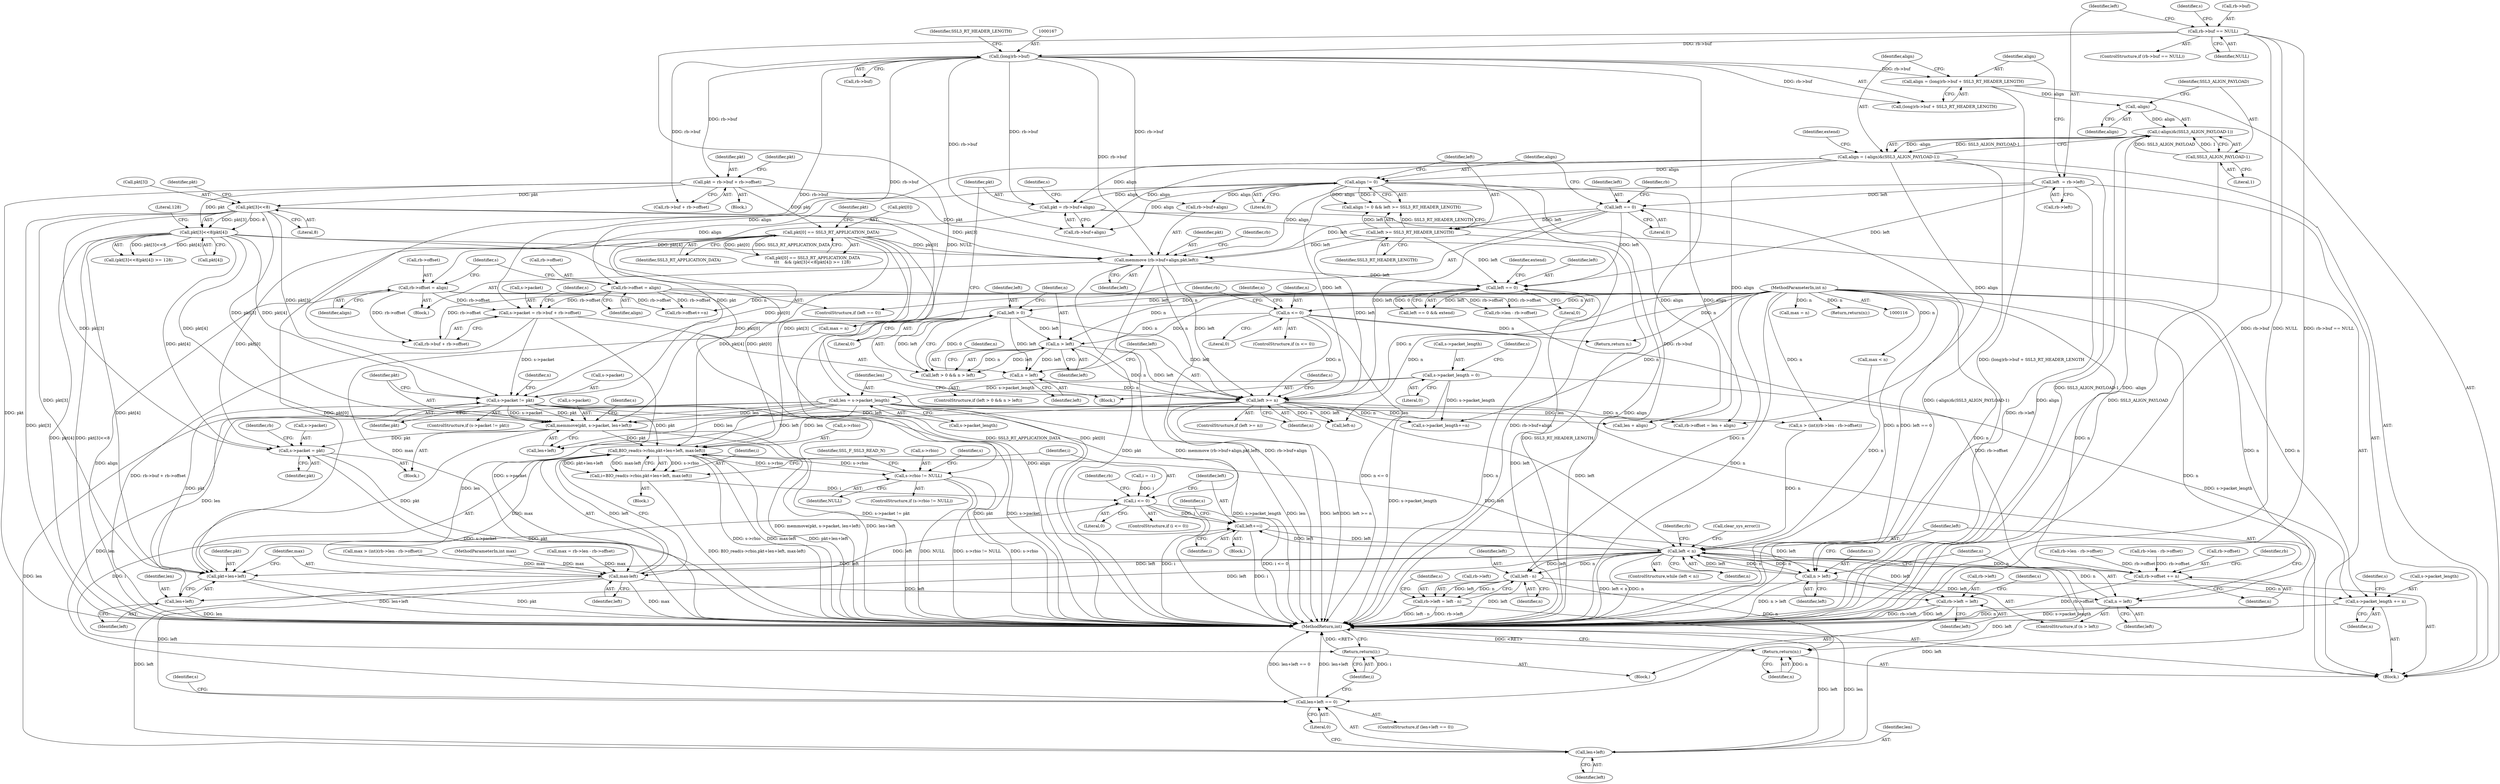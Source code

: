 digraph "0_openssl_feba02f3919495e1b960c33ba849e10e77d0785d_0@API" {
"1000326" [label="(Call,memmove(pkt, s->packet, len+left))"];
"1000220" [label="(Call,pkt[3]<<8|pkt[4])"];
"1000221" [label="(Call,pkt[3]<<8)"];
"1000203" [label="(Call,pkt = rb->buf + rb->offset)"];
"1000166" [label="(Call,(long)rb->buf)"];
"1000146" [label="(Call,rb->buf == NULL)"];
"1000320" [label="(Call,s->packet != pkt)"];
"1000244" [label="(Call,s->packet = rb->buf + rb->offset)"];
"1000239" [label="(Call,rb->offset = align)"];
"1000196" [label="(Call,align != 0)"];
"1000172" [label="(Call,align = (-align)&(SSL3_ALIGN_PAYLOAD-1))"];
"1000174" [label="(Call,(-align)&(SSL3_ALIGN_PAYLOAD-1))"];
"1000175" [label="(Call,-align)"];
"1000163" [label="(Call,align = (long)rb->buf + SSL3_RT_HEADER_LENGTH)"];
"1000177" [label="(Call,SSL3_ALIGN_PAYLOAD-1)"];
"1000188" [label="(Call,rb->offset = align)"];
"1000312" [label="(Call,pkt = rb->buf+align)"];
"1000214" [label="(Call,pkt[0] == SSL3_RT_APPLICATION_DATA)"];
"1000307" [label="(Call,len = s->packet_length)"];
"1000255" [label="(Call,s->packet_length = 0)"];
"1000284" [label="(Call,left >= n)"];
"1000158" [label="(Call,left  = rb->left)"];
"1000185" [label="(Call,left == 0)"];
"1000274" [label="(Call,left > 0)"];
"1000266" [label="(Call,left == 0)"];
"1000199" [label="(Call,left >= SSL3_RT_HEADER_LENGTH)"];
"1000231" [label="(Call,memmove (rb->buf+align,pkt,left))"];
"1000277" [label="(Call,n > left)"];
"1000132" [label="(Call,n <= 0)"];
"1000118" [label="(MethodParameterIn,int n)"];
"1000280" [label="(Call,n = left)"];
"1000334" [label="(Call,s->packet = pkt)"];
"1000423" [label="(Call,BIO_read(s->rbio,pkt+len+left, max-left))"];
"1000410" [label="(Call,s->rbio != NULL)"];
"1000421" [label="(Call,i=BIO_read(s->rbio,pkt+len+left, max-left))"];
"1000445" [label="(Call,i <= 0)"];
"1000472" [label="(Return,return(i);)"];
"1000474" [label="(Call,left+=i)"];
"1000404" [label="(Call,left < n)"];
"1000427" [label="(Call,pkt+len+left)"];
"1000429" [label="(Call,len+left)"];
"1000432" [label="(Call,max-left)"];
"1000449" [label="(Call,rb->left = left)"];
"1000465" [label="(Call,len+left == 0)"];
"1000466" [label="(Call,len+left)"];
"1000482" [label="(Call,n > left)"];
"1000485" [label="(Call,n = left)"];
"1000488" [label="(Call,rb->offset += n)"];
"1000497" [label="(Call,left - n)"];
"1000493" [label="(Call,rb->left = left - n)"];
"1000500" [label="(Call,s->packet_length += n)"];
"1000510" [label="(Return,return(n);)"];
"1000166" [label="(Call,(long)rb->buf)"];
"1000219" [label="(Call,(pkt[3]<<8|pkt[4]) >= 128)"];
"1000489" [label="(Call,rb->offset)"];
"1000121" [label="(Block,)"];
"1000321" [label="(Call,s->packet)"];
"1000272" [label="(ControlStructure,if (left > 0 && n > left))"];
"1000484" [label="(Identifier,left)"];
"1000203" [label="(Call,pkt = rb->buf + rb->offset)"];
"1000221" [label="(Call,pkt[3]<<8)"];
"1000248" [label="(Call,rb->buf + rb->offset)"];
"1000500" [label="(Call,s->packet_length += n)"];
"1000481" [label="(ControlStructure,if (n > left))"];
"1000343" [label="(Call,len + align)"];
"1000168" [label="(Call,rb->buf)"];
"1000218" [label="(Identifier,SSL3_RT_APPLICATION_DATA)"];
"1000246" [label="(Identifier,s)"];
"1000214" [label="(Call,pkt[0] == SSL3_RT_APPLICATION_DATA)"];
"1000438" [label="(Identifier,SSL_F_SSL3_READ_N)"];
"1000383" [label="(Call,max > (int)(rb->len - rb->offset))"];
"1000450" [label="(Call,rb->left)"];
"1000501" [label="(Call,s->packet_length)"];
"1000262" [label="(Identifier,s)"];
"1000189" [label="(Call,rb->offset)"];
"1000192" [label="(Identifier,align)"];
"1000290" [label="(Identifier,s)"];
"1000424" [label="(Call,s->rbio)"];
"1000475" [label="(Identifier,left)"];
"1000408" [label="(Call,clear_sys_error())"];
"1000379" [label="(Call,max = n)"];
"1000135" [label="(Return,return n;)"];
"1000331" [label="(Call,len+left)"];
"1000313" [label="(Identifier,pkt)"];
"1000277" [label="(Call,n > left)"];
"1000351" [label="(Call,rb->len - rb->offset)"];
"1000118" [label="(MethodParameterIn,int n)"];
"1000428" [label="(Identifier,pkt)"];
"1000495" [label="(Identifier,rb)"];
"1000326" [label="(Call,memmove(pkt, s->packet, len+left))"];
"1000238" [label="(Identifier,left)"];
"1000407" [label="(Block,)"];
"1000195" [label="(Call,align != 0 && left >= SSL3_RT_HEADER_LENGTH)"];
"1000165" [label="(Call,(long)rb->buf + SSL3_RT_HEADER_LENGTH)"];
"1000429" [label="(Call,len+left)"];
"1000132" [label="(Call,n <= 0)"];
"1000510" [label="(Return,return(n);)"];
"1000178" [label="(Identifier,SSL3_ALIGN_PAYLOAD)"];
"1000164" [label="(Identifier,align)"];
"1000415" [label="(Block,)"];
"1000307" [label="(Call,len = s->packet_length)"];
"1000410" [label="(Call,s->rbio != NULL)"];
"1000134" [label="(Literal,0)"];
"1000370" [label="(Call,max = n)"];
"1000308" [label="(Identifier,len)"];
"1000226" [label="(Call,pkt[4])"];
"1000320" [label="(Call,s->packet != pkt)"];
"1000284" [label="(Call,left >= n)"];
"1000197" [label="(Identifier,align)"];
"1000268" [label="(Literal,0)"];
"1000414" [label="(Identifier,NULL)"];
"1000187" [label="(Literal,0)"];
"1000482" [label="(Call,n > left)"];
"1000177" [label="(Call,SSL3_ALIGN_PAYLOAD-1)"];
"1000322" [label="(Identifier,s)"];
"1000146" [label="(Call,rb->buf == NULL)"];
"1000464" [label="(ControlStructure,if (len+left == 0))"];
"1000259" [label="(Literal,0)"];
"1000446" [label="(Identifier,i)"];
"1000244" [label="(Call,s->packet = rb->buf + rb->offset)"];
"1000220" [label="(Call,pkt[3]<<8|pkt[4])"];
"1000237" [label="(Identifier,pkt)"];
"1000468" [label="(Identifier,left)"];
"1000240" [label="(Call,rb->offset)"];
"1000394" [label="(Call,max = rb->len - rb->offset)"];
"1000171" [label="(Identifier,SSL3_RT_HEADER_LENGTH)"];
"1000451" [label="(Identifier,rb)"];
"1000403" [label="(ControlStructure,while (left < n))"];
"1000172" [label="(Call,align = (-align)&(SSL3_ALIGN_PAYLOAD-1))"];
"1000158" [label="(Call,left  = rb->left)"];
"1000279" [label="(Identifier,left)"];
"1000241" [label="(Identifier,rb)"];
"1000406" [label="(Identifier,n)"];
"1000504" [label="(Identifier,n)"];
"1000282" [label="(Identifier,left)"];
"1000348" [label="(Identifier,n)"];
"1000182" [label="(Identifier,extend)"];
"1000183" [label="(Block,)"];
"1000405" [label="(Identifier,left)"];
"1000200" [label="(Identifier,left)"];
"1000184" [label="(ControlStructure,if (left == 0))"];
"1000433" [label="(Identifier,max)"];
"1000336" [label="(Identifier,s)"];
"1000257" [label="(Identifier,s)"];
"1000205" [label="(Call,rb->buf + rb->offset)"];
"1000256" [label="(Call,s->packet_length)"];
"1000473" [label="(Identifier,i)"];
"1000245" [label="(Call,s->packet)"];
"1000431" [label="(Identifier,left)"];
"1000136" [label="(Identifier,n)"];
"1000492" [label="(Identifier,n)"];
"1000131" [label="(ControlStructure,if (n <= 0))"];
"1000488" [label="(Call,rb->offset += n)"];
"1000186" [label="(Identifier,left)"];
"1000297" [label="(Call,left-n)"];
"1000411" [label="(Call,s->rbio)"];
"1000327" [label="(Identifier,pkt)"];
"1000497" [label="(Call,left - n)"];
"1000469" [label="(Literal,0)"];
"1000300" [label="(Call,rb->offset+=n)"];
"1000154" [label="(Identifier,s)"];
"1000239" [label="(Call,rb->offset = align)"];
"1000278" [label="(Identifier,n)"];
"1000507" [label="(Identifier,s)"];
"1000335" [label="(Call,s->packet)"];
"1000309" [label="(Call,s->packet_length)"];
"1000266" [label="(Call,left == 0)"];
"1000190" [label="(Identifier,rb)"];
"1000305" [label="(Return,return(n);)"];
"1000324" [label="(Identifier,pkt)"];
"1000467" [label="(Identifier,len)"];
"1000490" [label="(Identifier,rb)"];
"1000150" [label="(Identifier,NULL)"];
"1000444" [label="(ControlStructure,if (i <= 0))"];
"1000276" [label="(Literal,0)"];
"1000179" [label="(Literal,1)"];
"1000325" [label="(Block,)"];
"1000449" [label="(Call,rb->left = left)"];
"1000227" [label="(Identifier,pkt)"];
"1000160" [label="(Call,rb->left)"];
"1000201" [label="(Identifier,SSL3_RT_HEADER_LENGTH)"];
"1000196" [label="(Call,align != 0)"];
"1000288" [label="(Call,s->packet_length+=n)"];
"1000243" [label="(Identifier,align)"];
"1000494" [label="(Call,rb->left)"];
"1000404" [label="(Call,left < n)"];
"1000341" [label="(Identifier,rb)"];
"1000199" [label="(Call,left >= SSL3_RT_HEADER_LENGTH)"];
"1000119" [label="(MethodParameterIn,int max)"];
"1000273" [label="(Call,left > 0 && n > left)"];
"1000422" [label="(Identifier,i)"];
"1000176" [label="(Identifier,align)"];
"1000204" [label="(Identifier,pkt)"];
"1000275" [label="(Identifier,left)"];
"1000231" [label="(Call,memmove (rb->buf+align,pkt,left))"];
"1000338" [label="(Identifier,pkt)"];
"1000502" [label="(Identifier,s)"];
"1000174" [label="(Call,(-align)&(SSL3_ALIGN_PAYLOAD-1))"];
"1000487" [label="(Identifier,left)"];
"1000215" [label="(Call,pkt[0])"];
"1000223" [label="(Identifier,pkt)"];
"1000225" [label="(Literal,8)"];
"1000472" [label="(Return,return(i);)"];
"1000185" [label="(Call,left == 0)"];
"1000476" [label="(Identifier,i)"];
"1000471" [label="(Identifier,s)"];
"1000483" [label="(Identifier,n)"];
"1000312" [label="(Call,pkt = rb->buf+align)"];
"1000147" [label="(Call,rb->buf)"];
"1000145" [label="(ControlStructure,if (rb->buf == NULL))"];
"1000188" [label="(Call,rb->offset = align)"];
"1000222" [label="(Call,pkt[3])"];
"1000493" [label="(Call,rb->left = left - n)"];
"1000280" [label="(Call,n = left)"];
"1000440" [label="(Call,i = -1)"];
"1000175" [label="(Call,-align)"];
"1000418" [label="(Identifier,s)"];
"1000453" [label="(Identifier,left)"];
"1000434" [label="(Identifier,left)"];
"1000347" [label="(Call,n > (int)(rb->len - rb->offset))"];
"1000387" [label="(Call,rb->len - rb->offset)"];
"1000474" [label="(Call,left+=i)"];
"1000458" [label="(Identifier,s)"];
"1000202" [label="(Block,)"];
"1000448" [label="(Block,)"];
"1000396" [label="(Call,rb->len - rb->offset)"];
"1000163" [label="(Call,align = (long)rb->buf + SSL3_RT_HEADER_LENGTH)"];
"1000173" [label="(Identifier,align)"];
"1000430" [label="(Identifier,len)"];
"1000230" [label="(Block,)"];
"1000229" [label="(Literal,128)"];
"1000213" [label="(Call,pkt[0] == SSL3_RT_APPLICATION_DATA\n\t\t\t    && (pkt[3]<<8|pkt[4]) >= 128)"];
"1000232" [label="(Call,rb->buf+align)"];
"1000285" [label="(Identifier,left)"];
"1000216" [label="(Identifier,pkt)"];
"1000466" [label="(Call,len+left)"];
"1000267" [label="(Identifier,left)"];
"1000432" [label="(Call,max-left)"];
"1000465" [label="(Call,len+left == 0)"];
"1000485" [label="(Call,n = left)"];
"1000486" [label="(Identifier,n)"];
"1000334" [label="(Call,s->packet = pkt)"];
"1000283" [label="(ControlStructure,if (left >= n))"];
"1000511" [label="(Identifier,n)"];
"1000255" [label="(Call,s->packet_length = 0)"];
"1000159" [label="(Identifier,left)"];
"1000376" [label="(Call,max < n)"];
"1000314" [label="(Call,rb->buf+align)"];
"1000269" [label="(Identifier,extend)"];
"1000447" [label="(Literal,0)"];
"1000479" [label="(Identifier,s)"];
"1000427" [label="(Call,pkt+len+left)"];
"1000274" [label="(Call,left > 0)"];
"1000133" [label="(Identifier,n)"];
"1000499" [label="(Identifier,n)"];
"1000498" [label="(Identifier,left)"];
"1000423" [label="(Call,BIO_read(s->rbio,pkt+len+left, max-left))"];
"1000281" [label="(Identifier,n)"];
"1000339" [label="(Call,rb->offset = len + align)"];
"1000512" [label="(MethodReturn,int)"];
"1000421" [label="(Call,i=BIO_read(s->rbio,pkt+len+left, max-left))"];
"1000286" [label="(Identifier,n)"];
"1000328" [label="(Call,s->packet)"];
"1000198" [label="(Literal,0)"];
"1000265" [label="(Call,left == 0 && extend)"];
"1000138" [label="(Identifier,rb)"];
"1000445" [label="(Call,i <= 0)"];
"1000319" [label="(ControlStructure,if (s->packet != pkt))"];
"1000409" [label="(ControlStructure,if (s->rbio != NULL))"];
"1000326" -> "1000325"  [label="AST: "];
"1000326" -> "1000331"  [label="CFG: "];
"1000327" -> "1000326"  [label="AST: "];
"1000328" -> "1000326"  [label="AST: "];
"1000331" -> "1000326"  [label="AST: "];
"1000336" -> "1000326"  [label="CFG: "];
"1000326" -> "1000512"  [label="DDG: memmove(pkt, s->packet, len+left)"];
"1000326" -> "1000512"  [label="DDG: len+left"];
"1000220" -> "1000326"  [label="DDG: pkt[4]"];
"1000221" -> "1000326"  [label="DDG: pkt[3]"];
"1000320" -> "1000326"  [label="DDG: pkt"];
"1000320" -> "1000326"  [label="DDG: s->packet"];
"1000214" -> "1000326"  [label="DDG: pkt[0]"];
"1000307" -> "1000326"  [label="DDG: len"];
"1000284" -> "1000326"  [label="DDG: left"];
"1000326" -> "1000334"  [label="DDG: pkt"];
"1000326" -> "1000423"  [label="DDG: pkt"];
"1000326" -> "1000427"  [label="DDG: pkt"];
"1000220" -> "1000219"  [label="AST: "];
"1000220" -> "1000226"  [label="CFG: "];
"1000221" -> "1000220"  [label="AST: "];
"1000226" -> "1000220"  [label="AST: "];
"1000229" -> "1000220"  [label="CFG: "];
"1000220" -> "1000512"  [label="DDG: pkt[3]<<8"];
"1000220" -> "1000512"  [label="DDG: pkt[4]"];
"1000220" -> "1000219"  [label="DDG: pkt[3]<<8"];
"1000220" -> "1000219"  [label="DDG: pkt[4]"];
"1000221" -> "1000220"  [label="DDG: pkt[3]"];
"1000221" -> "1000220"  [label="DDG: 8"];
"1000203" -> "1000220"  [label="DDG: pkt"];
"1000220" -> "1000231"  [label="DDG: pkt[4]"];
"1000220" -> "1000320"  [label="DDG: pkt[4]"];
"1000220" -> "1000334"  [label="DDG: pkt[4]"];
"1000220" -> "1000423"  [label="DDG: pkt[4]"];
"1000220" -> "1000427"  [label="DDG: pkt[4]"];
"1000221" -> "1000225"  [label="CFG: "];
"1000222" -> "1000221"  [label="AST: "];
"1000225" -> "1000221"  [label="AST: "];
"1000227" -> "1000221"  [label="CFG: "];
"1000221" -> "1000512"  [label="DDG: pkt[3]"];
"1000203" -> "1000221"  [label="DDG: pkt"];
"1000221" -> "1000231"  [label="DDG: pkt[3]"];
"1000221" -> "1000320"  [label="DDG: pkt[3]"];
"1000221" -> "1000334"  [label="DDG: pkt[3]"];
"1000221" -> "1000423"  [label="DDG: pkt[3]"];
"1000221" -> "1000427"  [label="DDG: pkt[3]"];
"1000203" -> "1000202"  [label="AST: "];
"1000203" -> "1000205"  [label="CFG: "];
"1000204" -> "1000203"  [label="AST: "];
"1000205" -> "1000203"  [label="AST: "];
"1000216" -> "1000203"  [label="CFG: "];
"1000203" -> "1000512"  [label="DDG: pkt"];
"1000166" -> "1000203"  [label="DDG: rb->buf"];
"1000203" -> "1000214"  [label="DDG: pkt"];
"1000203" -> "1000231"  [label="DDG: pkt"];
"1000166" -> "1000165"  [label="AST: "];
"1000166" -> "1000168"  [label="CFG: "];
"1000167" -> "1000166"  [label="AST: "];
"1000168" -> "1000166"  [label="AST: "];
"1000171" -> "1000166"  [label="CFG: "];
"1000166" -> "1000512"  [label="DDG: rb->buf"];
"1000166" -> "1000163"  [label="DDG: rb->buf"];
"1000166" -> "1000165"  [label="DDG: rb->buf"];
"1000146" -> "1000166"  [label="DDG: rb->buf"];
"1000166" -> "1000205"  [label="DDG: rb->buf"];
"1000166" -> "1000231"  [label="DDG: rb->buf"];
"1000166" -> "1000232"  [label="DDG: rb->buf"];
"1000166" -> "1000244"  [label="DDG: rb->buf"];
"1000166" -> "1000248"  [label="DDG: rb->buf"];
"1000166" -> "1000312"  [label="DDG: rb->buf"];
"1000166" -> "1000314"  [label="DDG: rb->buf"];
"1000146" -> "1000145"  [label="AST: "];
"1000146" -> "1000150"  [label="CFG: "];
"1000147" -> "1000146"  [label="AST: "];
"1000150" -> "1000146"  [label="AST: "];
"1000154" -> "1000146"  [label="CFG: "];
"1000159" -> "1000146"  [label="CFG: "];
"1000146" -> "1000512"  [label="DDG: NULL"];
"1000146" -> "1000512"  [label="DDG: rb->buf == NULL"];
"1000146" -> "1000512"  [label="DDG: rb->buf"];
"1000146" -> "1000410"  [label="DDG: NULL"];
"1000320" -> "1000319"  [label="AST: "];
"1000320" -> "1000324"  [label="CFG: "];
"1000321" -> "1000320"  [label="AST: "];
"1000324" -> "1000320"  [label="AST: "];
"1000327" -> "1000320"  [label="CFG: "];
"1000348" -> "1000320"  [label="CFG: "];
"1000320" -> "1000512"  [label="DDG: pkt"];
"1000320" -> "1000512"  [label="DDG: s->packet"];
"1000320" -> "1000512"  [label="DDG: s->packet != pkt"];
"1000244" -> "1000320"  [label="DDG: s->packet"];
"1000312" -> "1000320"  [label="DDG: pkt"];
"1000214" -> "1000320"  [label="DDG: pkt[0]"];
"1000320" -> "1000423"  [label="DDG: pkt"];
"1000320" -> "1000427"  [label="DDG: pkt"];
"1000244" -> "1000183"  [label="AST: "];
"1000244" -> "1000248"  [label="CFG: "];
"1000245" -> "1000244"  [label="AST: "];
"1000248" -> "1000244"  [label="AST: "];
"1000257" -> "1000244"  [label="CFG: "];
"1000244" -> "1000512"  [label="DDG: rb->buf + rb->offset"];
"1000244" -> "1000512"  [label="DDG: s->packet"];
"1000239" -> "1000244"  [label="DDG: rb->offset"];
"1000188" -> "1000244"  [label="DDG: rb->offset"];
"1000239" -> "1000230"  [label="AST: "];
"1000239" -> "1000243"  [label="CFG: "];
"1000240" -> "1000239"  [label="AST: "];
"1000243" -> "1000239"  [label="AST: "];
"1000246" -> "1000239"  [label="CFG: "];
"1000239" -> "1000512"  [label="DDG: align"];
"1000196" -> "1000239"  [label="DDG: align"];
"1000239" -> "1000248"  [label="DDG: rb->offset"];
"1000239" -> "1000300"  [label="DDG: rb->offset"];
"1000239" -> "1000351"  [label="DDG: rb->offset"];
"1000196" -> "1000195"  [label="AST: "];
"1000196" -> "1000198"  [label="CFG: "];
"1000197" -> "1000196"  [label="AST: "];
"1000198" -> "1000196"  [label="AST: "];
"1000200" -> "1000196"  [label="CFG: "];
"1000195" -> "1000196"  [label="CFG: "];
"1000196" -> "1000512"  [label="DDG: align"];
"1000196" -> "1000195"  [label="DDG: align"];
"1000196" -> "1000195"  [label="DDG: 0"];
"1000172" -> "1000196"  [label="DDG: align"];
"1000196" -> "1000231"  [label="DDG: align"];
"1000196" -> "1000232"  [label="DDG: align"];
"1000196" -> "1000312"  [label="DDG: align"];
"1000196" -> "1000314"  [label="DDG: align"];
"1000196" -> "1000339"  [label="DDG: align"];
"1000196" -> "1000343"  [label="DDG: align"];
"1000172" -> "1000121"  [label="AST: "];
"1000172" -> "1000174"  [label="CFG: "];
"1000173" -> "1000172"  [label="AST: "];
"1000174" -> "1000172"  [label="AST: "];
"1000182" -> "1000172"  [label="CFG: "];
"1000172" -> "1000512"  [label="DDG: align"];
"1000172" -> "1000512"  [label="DDG: (-align)&(SSL3_ALIGN_PAYLOAD-1)"];
"1000174" -> "1000172"  [label="DDG: -align"];
"1000174" -> "1000172"  [label="DDG: SSL3_ALIGN_PAYLOAD-1"];
"1000172" -> "1000188"  [label="DDG: align"];
"1000172" -> "1000312"  [label="DDG: align"];
"1000172" -> "1000314"  [label="DDG: align"];
"1000172" -> "1000339"  [label="DDG: align"];
"1000172" -> "1000343"  [label="DDG: align"];
"1000174" -> "1000177"  [label="CFG: "];
"1000175" -> "1000174"  [label="AST: "];
"1000177" -> "1000174"  [label="AST: "];
"1000174" -> "1000512"  [label="DDG: SSL3_ALIGN_PAYLOAD-1"];
"1000174" -> "1000512"  [label="DDG: -align"];
"1000175" -> "1000174"  [label="DDG: align"];
"1000177" -> "1000174"  [label="DDG: SSL3_ALIGN_PAYLOAD"];
"1000177" -> "1000174"  [label="DDG: 1"];
"1000175" -> "1000176"  [label="CFG: "];
"1000176" -> "1000175"  [label="AST: "];
"1000178" -> "1000175"  [label="CFG: "];
"1000163" -> "1000175"  [label="DDG: align"];
"1000163" -> "1000121"  [label="AST: "];
"1000163" -> "1000165"  [label="CFG: "];
"1000164" -> "1000163"  [label="AST: "];
"1000165" -> "1000163"  [label="AST: "];
"1000173" -> "1000163"  [label="CFG: "];
"1000163" -> "1000512"  [label="DDG: (long)rb->buf + SSL3_RT_HEADER_LENGTH"];
"1000177" -> "1000179"  [label="CFG: "];
"1000178" -> "1000177"  [label="AST: "];
"1000179" -> "1000177"  [label="AST: "];
"1000177" -> "1000512"  [label="DDG: SSL3_ALIGN_PAYLOAD"];
"1000188" -> "1000184"  [label="AST: "];
"1000188" -> "1000192"  [label="CFG: "];
"1000189" -> "1000188"  [label="AST: "];
"1000192" -> "1000188"  [label="AST: "];
"1000246" -> "1000188"  [label="CFG: "];
"1000188" -> "1000512"  [label="DDG: align"];
"1000188" -> "1000248"  [label="DDG: rb->offset"];
"1000188" -> "1000300"  [label="DDG: rb->offset"];
"1000188" -> "1000351"  [label="DDG: rb->offset"];
"1000312" -> "1000121"  [label="AST: "];
"1000312" -> "1000314"  [label="CFG: "];
"1000313" -> "1000312"  [label="AST: "];
"1000314" -> "1000312"  [label="AST: "];
"1000322" -> "1000312"  [label="CFG: "];
"1000312" -> "1000512"  [label="DDG: rb->buf+align"];
"1000214" -> "1000213"  [label="AST: "];
"1000214" -> "1000218"  [label="CFG: "];
"1000215" -> "1000214"  [label="AST: "];
"1000218" -> "1000214"  [label="AST: "];
"1000223" -> "1000214"  [label="CFG: "];
"1000213" -> "1000214"  [label="CFG: "];
"1000214" -> "1000512"  [label="DDG: SSL3_RT_APPLICATION_DATA"];
"1000214" -> "1000512"  [label="DDG: pkt[0]"];
"1000214" -> "1000213"  [label="DDG: pkt[0]"];
"1000214" -> "1000213"  [label="DDG: SSL3_RT_APPLICATION_DATA"];
"1000214" -> "1000231"  [label="DDG: pkt[0]"];
"1000214" -> "1000334"  [label="DDG: pkt[0]"];
"1000214" -> "1000423"  [label="DDG: pkt[0]"];
"1000214" -> "1000427"  [label="DDG: pkt[0]"];
"1000307" -> "1000121"  [label="AST: "];
"1000307" -> "1000309"  [label="CFG: "];
"1000308" -> "1000307"  [label="AST: "];
"1000309" -> "1000307"  [label="AST: "];
"1000313" -> "1000307"  [label="CFG: "];
"1000307" -> "1000512"  [label="DDG: s->packet_length"];
"1000307" -> "1000512"  [label="DDG: len"];
"1000255" -> "1000307"  [label="DDG: s->packet_length"];
"1000307" -> "1000331"  [label="DDG: len"];
"1000307" -> "1000339"  [label="DDG: len"];
"1000307" -> "1000343"  [label="DDG: len"];
"1000307" -> "1000423"  [label="DDG: len"];
"1000307" -> "1000427"  [label="DDG: len"];
"1000307" -> "1000429"  [label="DDG: len"];
"1000307" -> "1000465"  [label="DDG: len"];
"1000307" -> "1000466"  [label="DDG: len"];
"1000255" -> "1000183"  [label="AST: "];
"1000255" -> "1000259"  [label="CFG: "];
"1000256" -> "1000255"  [label="AST: "];
"1000259" -> "1000255"  [label="AST: "];
"1000262" -> "1000255"  [label="CFG: "];
"1000255" -> "1000512"  [label="DDG: s->packet_length"];
"1000255" -> "1000288"  [label="DDG: s->packet_length"];
"1000255" -> "1000500"  [label="DDG: s->packet_length"];
"1000284" -> "1000283"  [label="AST: "];
"1000284" -> "1000286"  [label="CFG: "];
"1000285" -> "1000284"  [label="AST: "];
"1000286" -> "1000284"  [label="AST: "];
"1000290" -> "1000284"  [label="CFG: "];
"1000308" -> "1000284"  [label="CFG: "];
"1000284" -> "1000512"  [label="DDG: left"];
"1000284" -> "1000512"  [label="DDG: left >= n"];
"1000158" -> "1000284"  [label="DDG: left"];
"1000185" -> "1000284"  [label="DDG: left"];
"1000274" -> "1000284"  [label="DDG: left"];
"1000199" -> "1000284"  [label="DDG: left"];
"1000231" -> "1000284"  [label="DDG: left"];
"1000277" -> "1000284"  [label="DDG: left"];
"1000277" -> "1000284"  [label="DDG: n"];
"1000132" -> "1000284"  [label="DDG: n"];
"1000280" -> "1000284"  [label="DDG: n"];
"1000118" -> "1000284"  [label="DDG: n"];
"1000284" -> "1000288"  [label="DDG: n"];
"1000284" -> "1000297"  [label="DDG: left"];
"1000284" -> "1000297"  [label="DDG: n"];
"1000284" -> "1000331"  [label="DDG: left"];
"1000284" -> "1000347"  [label="DDG: n"];
"1000284" -> "1000404"  [label="DDG: left"];
"1000158" -> "1000121"  [label="AST: "];
"1000158" -> "1000160"  [label="CFG: "];
"1000159" -> "1000158"  [label="AST: "];
"1000160" -> "1000158"  [label="AST: "];
"1000164" -> "1000158"  [label="CFG: "];
"1000158" -> "1000512"  [label="DDG: rb->left"];
"1000158" -> "1000185"  [label="DDG: left"];
"1000158" -> "1000266"  [label="DDG: left"];
"1000185" -> "1000184"  [label="AST: "];
"1000185" -> "1000187"  [label="CFG: "];
"1000186" -> "1000185"  [label="AST: "];
"1000187" -> "1000185"  [label="AST: "];
"1000190" -> "1000185"  [label="CFG: "];
"1000197" -> "1000185"  [label="CFG: "];
"1000185" -> "1000512"  [label="DDG: left == 0"];
"1000185" -> "1000199"  [label="DDG: left"];
"1000185" -> "1000231"  [label="DDG: left"];
"1000185" -> "1000266"  [label="DDG: left"];
"1000274" -> "1000273"  [label="AST: "];
"1000274" -> "1000276"  [label="CFG: "];
"1000275" -> "1000274"  [label="AST: "];
"1000276" -> "1000274"  [label="AST: "];
"1000278" -> "1000274"  [label="CFG: "];
"1000273" -> "1000274"  [label="CFG: "];
"1000274" -> "1000273"  [label="DDG: left"];
"1000274" -> "1000273"  [label="DDG: 0"];
"1000266" -> "1000274"  [label="DDG: left"];
"1000274" -> "1000277"  [label="DDG: left"];
"1000274" -> "1000280"  [label="DDG: left"];
"1000266" -> "1000265"  [label="AST: "];
"1000266" -> "1000268"  [label="CFG: "];
"1000267" -> "1000266"  [label="AST: "];
"1000268" -> "1000266"  [label="AST: "];
"1000269" -> "1000266"  [label="CFG: "];
"1000265" -> "1000266"  [label="CFG: "];
"1000266" -> "1000512"  [label="DDG: left"];
"1000266" -> "1000265"  [label="DDG: left"];
"1000266" -> "1000265"  [label="DDG: 0"];
"1000199" -> "1000266"  [label="DDG: left"];
"1000231" -> "1000266"  [label="DDG: left"];
"1000199" -> "1000195"  [label="AST: "];
"1000199" -> "1000201"  [label="CFG: "];
"1000200" -> "1000199"  [label="AST: "];
"1000201" -> "1000199"  [label="AST: "];
"1000195" -> "1000199"  [label="CFG: "];
"1000199" -> "1000512"  [label="DDG: SSL3_RT_HEADER_LENGTH"];
"1000199" -> "1000195"  [label="DDG: left"];
"1000199" -> "1000195"  [label="DDG: SSL3_RT_HEADER_LENGTH"];
"1000199" -> "1000231"  [label="DDG: left"];
"1000231" -> "1000230"  [label="AST: "];
"1000231" -> "1000238"  [label="CFG: "];
"1000232" -> "1000231"  [label="AST: "];
"1000237" -> "1000231"  [label="AST: "];
"1000238" -> "1000231"  [label="AST: "];
"1000241" -> "1000231"  [label="CFG: "];
"1000231" -> "1000512"  [label="DDG: pkt"];
"1000231" -> "1000512"  [label="DDG: memmove (rb->buf+align,pkt,left)"];
"1000231" -> "1000512"  [label="DDG: rb->buf+align"];
"1000277" -> "1000273"  [label="AST: "];
"1000277" -> "1000279"  [label="CFG: "];
"1000278" -> "1000277"  [label="AST: "];
"1000279" -> "1000277"  [label="AST: "];
"1000273" -> "1000277"  [label="CFG: "];
"1000277" -> "1000273"  [label="DDG: n"];
"1000277" -> "1000273"  [label="DDG: left"];
"1000132" -> "1000277"  [label="DDG: n"];
"1000118" -> "1000277"  [label="DDG: n"];
"1000277" -> "1000280"  [label="DDG: left"];
"1000132" -> "1000131"  [label="AST: "];
"1000132" -> "1000134"  [label="CFG: "];
"1000133" -> "1000132"  [label="AST: "];
"1000134" -> "1000132"  [label="AST: "];
"1000136" -> "1000132"  [label="CFG: "];
"1000138" -> "1000132"  [label="CFG: "];
"1000132" -> "1000512"  [label="DDG: n <= 0"];
"1000132" -> "1000512"  [label="DDG: n"];
"1000118" -> "1000132"  [label="DDG: n"];
"1000132" -> "1000135"  [label="DDG: n"];
"1000118" -> "1000116"  [label="AST: "];
"1000118" -> "1000512"  [label="DDG: n"];
"1000118" -> "1000135"  [label="DDG: n"];
"1000118" -> "1000280"  [label="DDG: n"];
"1000118" -> "1000288"  [label="DDG: n"];
"1000118" -> "1000297"  [label="DDG: n"];
"1000118" -> "1000300"  [label="DDG: n"];
"1000118" -> "1000305"  [label="DDG: n"];
"1000118" -> "1000347"  [label="DDG: n"];
"1000118" -> "1000370"  [label="DDG: n"];
"1000118" -> "1000376"  [label="DDG: n"];
"1000118" -> "1000379"  [label="DDG: n"];
"1000118" -> "1000404"  [label="DDG: n"];
"1000118" -> "1000482"  [label="DDG: n"];
"1000118" -> "1000485"  [label="DDG: n"];
"1000118" -> "1000488"  [label="DDG: n"];
"1000118" -> "1000497"  [label="DDG: n"];
"1000118" -> "1000500"  [label="DDG: n"];
"1000118" -> "1000510"  [label="DDG: n"];
"1000280" -> "1000272"  [label="AST: "];
"1000280" -> "1000282"  [label="CFG: "];
"1000281" -> "1000280"  [label="AST: "];
"1000282" -> "1000280"  [label="AST: "];
"1000285" -> "1000280"  [label="CFG: "];
"1000334" -> "1000325"  [label="AST: "];
"1000334" -> "1000338"  [label="CFG: "];
"1000335" -> "1000334"  [label="AST: "];
"1000338" -> "1000334"  [label="AST: "];
"1000341" -> "1000334"  [label="CFG: "];
"1000334" -> "1000512"  [label="DDG: pkt"];
"1000334" -> "1000512"  [label="DDG: s->packet"];
"1000423" -> "1000421"  [label="AST: "];
"1000423" -> "1000432"  [label="CFG: "];
"1000424" -> "1000423"  [label="AST: "];
"1000427" -> "1000423"  [label="AST: "];
"1000432" -> "1000423"  [label="AST: "];
"1000421" -> "1000423"  [label="CFG: "];
"1000423" -> "1000512"  [label="DDG: pkt+len+left"];
"1000423" -> "1000512"  [label="DDG: s->rbio"];
"1000423" -> "1000512"  [label="DDG: max-left"];
"1000423" -> "1000410"  [label="DDG: s->rbio"];
"1000423" -> "1000421"  [label="DDG: s->rbio"];
"1000423" -> "1000421"  [label="DDG: pkt+len+left"];
"1000423" -> "1000421"  [label="DDG: max-left"];
"1000410" -> "1000423"  [label="DDG: s->rbio"];
"1000404" -> "1000423"  [label="DDG: left"];
"1000432" -> "1000423"  [label="DDG: max"];
"1000432" -> "1000423"  [label="DDG: left"];
"1000410" -> "1000409"  [label="AST: "];
"1000410" -> "1000414"  [label="CFG: "];
"1000411" -> "1000410"  [label="AST: "];
"1000414" -> "1000410"  [label="AST: "];
"1000418" -> "1000410"  [label="CFG: "];
"1000438" -> "1000410"  [label="CFG: "];
"1000410" -> "1000512"  [label="DDG: s->rbio"];
"1000410" -> "1000512"  [label="DDG: NULL"];
"1000410" -> "1000512"  [label="DDG: s->rbio != NULL"];
"1000421" -> "1000415"  [label="AST: "];
"1000422" -> "1000421"  [label="AST: "];
"1000446" -> "1000421"  [label="CFG: "];
"1000421" -> "1000512"  [label="DDG: BIO_read(s->rbio,pkt+len+left, max-left)"];
"1000421" -> "1000445"  [label="DDG: i"];
"1000445" -> "1000444"  [label="AST: "];
"1000445" -> "1000447"  [label="CFG: "];
"1000446" -> "1000445"  [label="AST: "];
"1000447" -> "1000445"  [label="AST: "];
"1000451" -> "1000445"  [label="CFG: "];
"1000475" -> "1000445"  [label="CFG: "];
"1000445" -> "1000512"  [label="DDG: i"];
"1000445" -> "1000512"  [label="DDG: i <= 0"];
"1000440" -> "1000445"  [label="DDG: i"];
"1000445" -> "1000472"  [label="DDG: i"];
"1000445" -> "1000474"  [label="DDG: i"];
"1000472" -> "1000448"  [label="AST: "];
"1000472" -> "1000473"  [label="CFG: "];
"1000473" -> "1000472"  [label="AST: "];
"1000512" -> "1000472"  [label="CFG: "];
"1000472" -> "1000512"  [label="DDG: <RET>"];
"1000473" -> "1000472"  [label="DDG: i"];
"1000474" -> "1000407"  [label="AST: "];
"1000474" -> "1000476"  [label="CFG: "];
"1000475" -> "1000474"  [label="AST: "];
"1000476" -> "1000474"  [label="AST: "];
"1000479" -> "1000474"  [label="CFG: "];
"1000474" -> "1000512"  [label="DDG: i"];
"1000474" -> "1000404"  [label="DDG: left"];
"1000404" -> "1000474"  [label="DDG: left"];
"1000432" -> "1000474"  [label="DDG: left"];
"1000474" -> "1000482"  [label="DDG: left"];
"1000404" -> "1000403"  [label="AST: "];
"1000404" -> "1000406"  [label="CFG: "];
"1000405" -> "1000404"  [label="AST: "];
"1000406" -> "1000404"  [label="AST: "];
"1000408" -> "1000404"  [label="CFG: "];
"1000490" -> "1000404"  [label="CFG: "];
"1000404" -> "1000512"  [label="DDG: left < n"];
"1000404" -> "1000512"  [label="DDG: n"];
"1000482" -> "1000404"  [label="DDG: left"];
"1000482" -> "1000404"  [label="DDG: n"];
"1000485" -> "1000404"  [label="DDG: n"];
"1000376" -> "1000404"  [label="DDG: n"];
"1000347" -> "1000404"  [label="DDG: n"];
"1000404" -> "1000427"  [label="DDG: left"];
"1000404" -> "1000429"  [label="DDG: left"];
"1000404" -> "1000432"  [label="DDG: left"];
"1000404" -> "1000449"  [label="DDG: left"];
"1000404" -> "1000465"  [label="DDG: left"];
"1000404" -> "1000466"  [label="DDG: left"];
"1000404" -> "1000482"  [label="DDG: n"];
"1000404" -> "1000488"  [label="DDG: n"];
"1000404" -> "1000497"  [label="DDG: left"];
"1000404" -> "1000497"  [label="DDG: n"];
"1000427" -> "1000429"  [label="CFG: "];
"1000428" -> "1000427"  [label="AST: "];
"1000429" -> "1000427"  [label="AST: "];
"1000433" -> "1000427"  [label="CFG: "];
"1000427" -> "1000512"  [label="DDG: pkt"];
"1000427" -> "1000512"  [label="DDG: len+left"];
"1000429" -> "1000431"  [label="CFG: "];
"1000430" -> "1000429"  [label="AST: "];
"1000431" -> "1000429"  [label="AST: "];
"1000429" -> "1000512"  [label="DDG: len"];
"1000432" -> "1000434"  [label="CFG: "];
"1000433" -> "1000432"  [label="AST: "];
"1000434" -> "1000432"  [label="AST: "];
"1000432" -> "1000512"  [label="DDG: max"];
"1000383" -> "1000432"  [label="DDG: max"];
"1000370" -> "1000432"  [label="DDG: max"];
"1000394" -> "1000432"  [label="DDG: max"];
"1000119" -> "1000432"  [label="DDG: max"];
"1000432" -> "1000449"  [label="DDG: left"];
"1000432" -> "1000465"  [label="DDG: left"];
"1000432" -> "1000466"  [label="DDG: left"];
"1000449" -> "1000448"  [label="AST: "];
"1000449" -> "1000453"  [label="CFG: "];
"1000450" -> "1000449"  [label="AST: "];
"1000453" -> "1000449"  [label="AST: "];
"1000458" -> "1000449"  [label="CFG: "];
"1000449" -> "1000512"  [label="DDG: rb->left"];
"1000449" -> "1000512"  [label="DDG: left"];
"1000465" -> "1000464"  [label="AST: "];
"1000465" -> "1000469"  [label="CFG: "];
"1000466" -> "1000465"  [label="AST: "];
"1000469" -> "1000465"  [label="AST: "];
"1000471" -> "1000465"  [label="CFG: "];
"1000473" -> "1000465"  [label="CFG: "];
"1000465" -> "1000512"  [label="DDG: len+left == 0"];
"1000465" -> "1000512"  [label="DDG: len+left"];
"1000466" -> "1000468"  [label="CFG: "];
"1000467" -> "1000466"  [label="AST: "];
"1000468" -> "1000466"  [label="AST: "];
"1000469" -> "1000466"  [label="CFG: "];
"1000466" -> "1000512"  [label="DDG: left"];
"1000466" -> "1000512"  [label="DDG: len"];
"1000482" -> "1000481"  [label="AST: "];
"1000482" -> "1000484"  [label="CFG: "];
"1000483" -> "1000482"  [label="AST: "];
"1000484" -> "1000482"  [label="AST: "];
"1000405" -> "1000482"  [label="CFG: "];
"1000486" -> "1000482"  [label="CFG: "];
"1000482" -> "1000512"  [label="DDG: n > left"];
"1000482" -> "1000485"  [label="DDG: left"];
"1000485" -> "1000481"  [label="AST: "];
"1000485" -> "1000487"  [label="CFG: "];
"1000486" -> "1000485"  [label="AST: "];
"1000487" -> "1000485"  [label="AST: "];
"1000405" -> "1000485"  [label="CFG: "];
"1000488" -> "1000121"  [label="AST: "];
"1000488" -> "1000492"  [label="CFG: "];
"1000489" -> "1000488"  [label="AST: "];
"1000492" -> "1000488"  [label="AST: "];
"1000495" -> "1000488"  [label="CFG: "];
"1000488" -> "1000512"  [label="DDG: rb->offset"];
"1000396" -> "1000488"  [label="DDG: rb->offset"];
"1000387" -> "1000488"  [label="DDG: rb->offset"];
"1000351" -> "1000488"  [label="DDG: rb->offset"];
"1000497" -> "1000493"  [label="AST: "];
"1000497" -> "1000499"  [label="CFG: "];
"1000498" -> "1000497"  [label="AST: "];
"1000499" -> "1000497"  [label="AST: "];
"1000493" -> "1000497"  [label="CFG: "];
"1000497" -> "1000512"  [label="DDG: left"];
"1000497" -> "1000493"  [label="DDG: left"];
"1000497" -> "1000493"  [label="DDG: n"];
"1000497" -> "1000500"  [label="DDG: n"];
"1000497" -> "1000510"  [label="DDG: n"];
"1000493" -> "1000121"  [label="AST: "];
"1000494" -> "1000493"  [label="AST: "];
"1000502" -> "1000493"  [label="CFG: "];
"1000493" -> "1000512"  [label="DDG: rb->left"];
"1000493" -> "1000512"  [label="DDG: left - n"];
"1000500" -> "1000121"  [label="AST: "];
"1000500" -> "1000504"  [label="CFG: "];
"1000501" -> "1000500"  [label="AST: "];
"1000504" -> "1000500"  [label="AST: "];
"1000507" -> "1000500"  [label="CFG: "];
"1000500" -> "1000512"  [label="DDG: s->packet_length"];
"1000500" -> "1000512"  [label="DDG: n"];
"1000510" -> "1000121"  [label="AST: "];
"1000510" -> "1000511"  [label="CFG: "];
"1000511" -> "1000510"  [label="AST: "];
"1000512" -> "1000510"  [label="CFG: "];
"1000510" -> "1000512"  [label="DDG: <RET>"];
"1000511" -> "1000510"  [label="DDG: n"];
}
